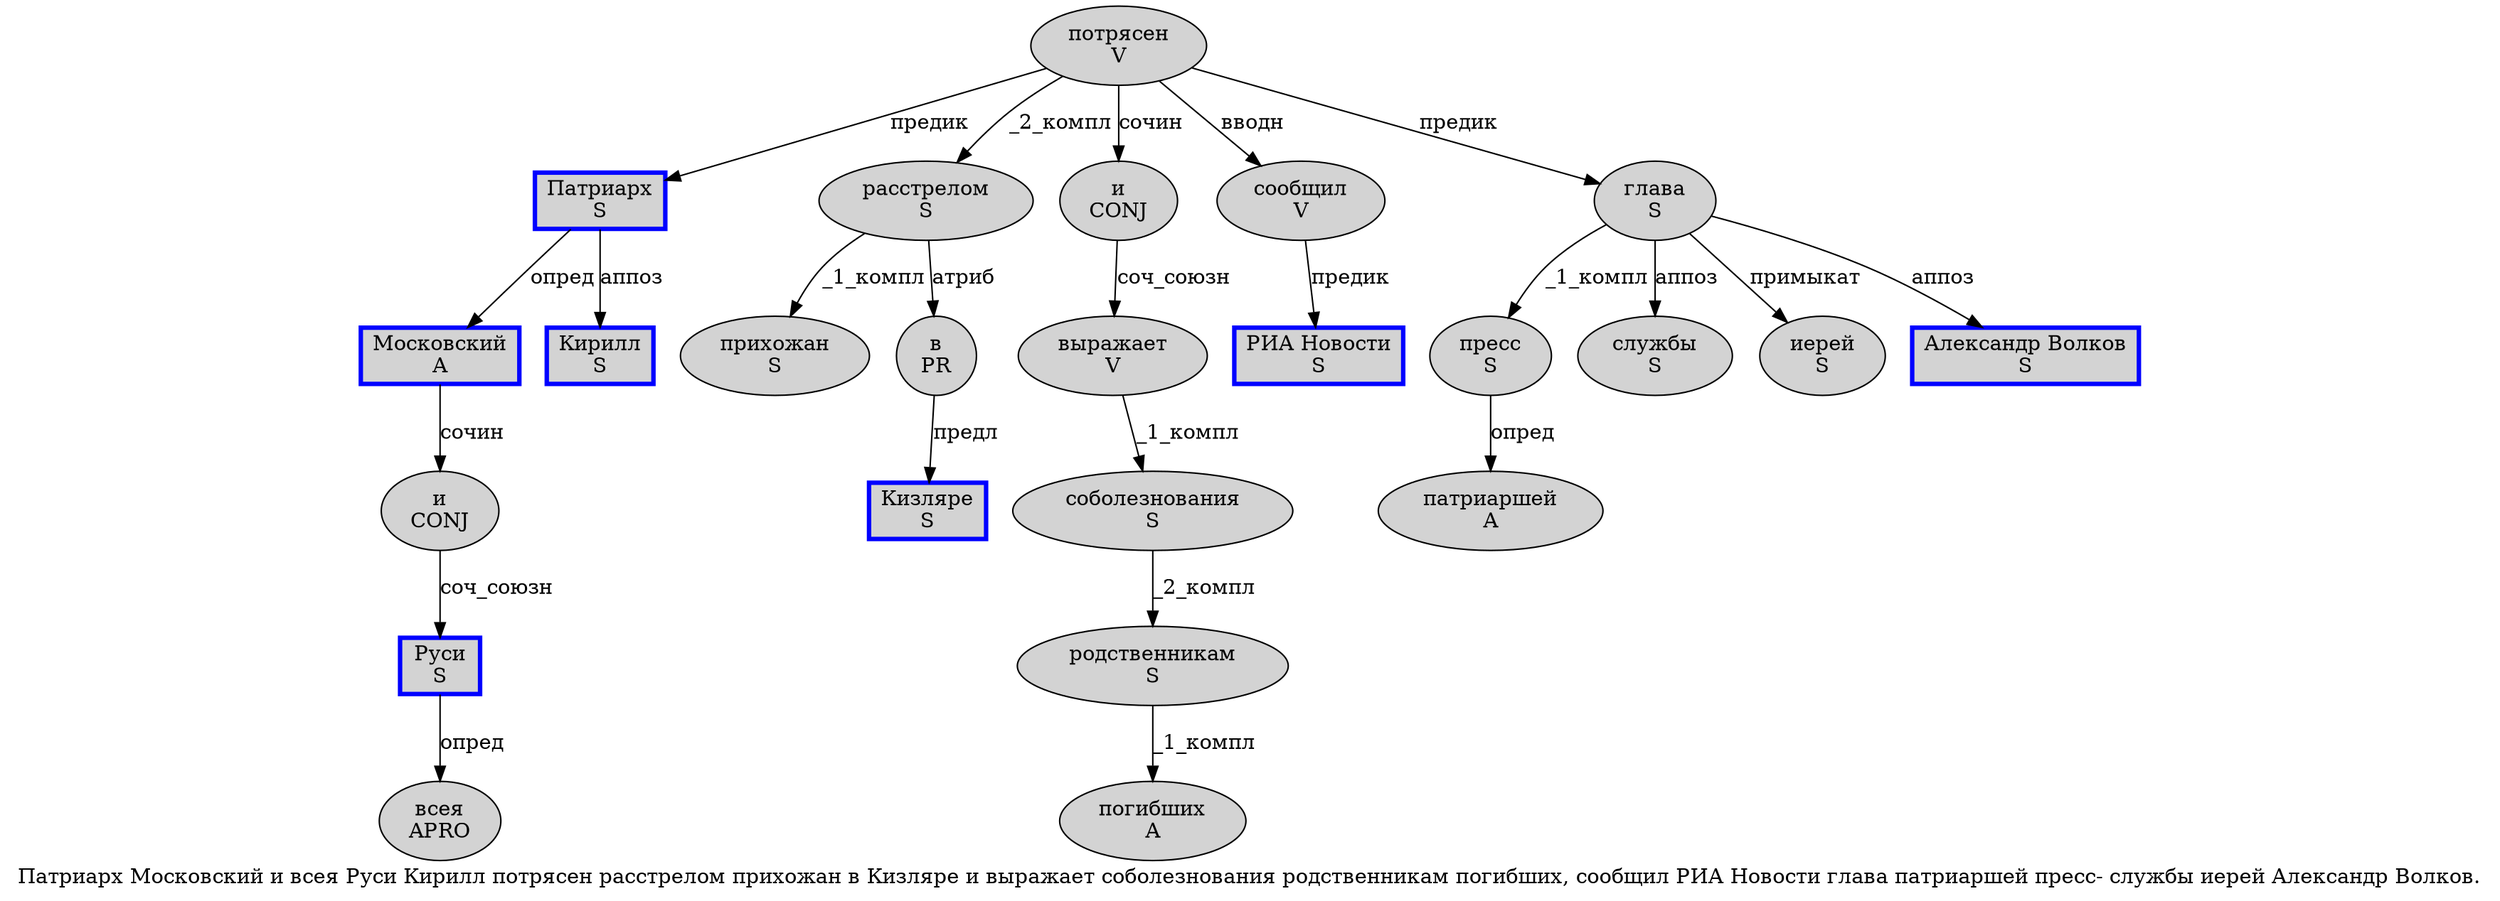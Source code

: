 digraph SENTENCE_64 {
	graph [label="Патриарх Московский и всея Руси Кирилл потрясен расстрелом прихожан в Кизляре и выражает соболезнования родственникам погибших, сообщил РИА Новости глава патриаршей пресс- службы иерей Александр Волков."]
	node [style=filled]
		0 [label="Патриарх
S" color=blue fillcolor=lightgray penwidth=3 shape=box]
		1 [label="Московский
A" color=blue fillcolor=lightgray penwidth=3 shape=box]
		2 [label="и
CONJ" color="" fillcolor=lightgray penwidth=1 shape=ellipse]
		3 [label="всея
APRO" color="" fillcolor=lightgray penwidth=1 shape=ellipse]
		4 [label="Руси
S" color=blue fillcolor=lightgray penwidth=3 shape=box]
		5 [label="Кирилл
S" color=blue fillcolor=lightgray penwidth=3 shape=box]
		6 [label="потрясен
V" color="" fillcolor=lightgray penwidth=1 shape=ellipse]
		7 [label="расстрелом
S" color="" fillcolor=lightgray penwidth=1 shape=ellipse]
		8 [label="прихожан
S" color="" fillcolor=lightgray penwidth=1 shape=ellipse]
		9 [label="в
PR" color="" fillcolor=lightgray penwidth=1 shape=ellipse]
		10 [label="Кизляре
S" color=blue fillcolor=lightgray penwidth=3 shape=box]
		11 [label="и
CONJ" color="" fillcolor=lightgray penwidth=1 shape=ellipse]
		12 [label="выражает
V" color="" fillcolor=lightgray penwidth=1 shape=ellipse]
		13 [label="соболезнования
S" color="" fillcolor=lightgray penwidth=1 shape=ellipse]
		14 [label="родственникам
S" color="" fillcolor=lightgray penwidth=1 shape=ellipse]
		15 [label="погибших
A" color="" fillcolor=lightgray penwidth=1 shape=ellipse]
		17 [label="сообщил
V" color="" fillcolor=lightgray penwidth=1 shape=ellipse]
		18 [label="РИА Новости
S" color=blue fillcolor=lightgray penwidth=3 shape=box]
		19 [label="глава
S" color="" fillcolor=lightgray penwidth=1 shape=ellipse]
		20 [label="патриаршей
A" color="" fillcolor=lightgray penwidth=1 shape=ellipse]
		21 [label="пресс
S" color="" fillcolor=lightgray penwidth=1 shape=ellipse]
		23 [label="службы
S" color="" fillcolor=lightgray penwidth=1 shape=ellipse]
		24 [label="иерей
S" color="" fillcolor=lightgray penwidth=1 shape=ellipse]
		25 [label="Александр Волков
S" color=blue fillcolor=lightgray penwidth=3 shape=box]
			14 -> 15 [label="_1_компл"]
			19 -> 21 [label="_1_компл"]
			19 -> 23 [label="аппоз"]
			19 -> 24 [label="примыкат"]
			19 -> 25 [label="аппоз"]
			21 -> 20 [label="опред"]
			12 -> 13 [label="_1_компл"]
			9 -> 10 [label="предл"]
			6 -> 0 [label="предик"]
			6 -> 7 [label="_2_компл"]
			6 -> 11 [label="сочин"]
			6 -> 17 [label="вводн"]
			6 -> 19 [label="предик"]
			4 -> 3 [label="опред"]
			11 -> 12 [label="соч_союзн"]
			1 -> 2 [label="сочин"]
			17 -> 18 [label="предик"]
			0 -> 1 [label="опред"]
			0 -> 5 [label="аппоз"]
			2 -> 4 [label="соч_союзн"]
			13 -> 14 [label="_2_компл"]
			7 -> 8 [label="_1_компл"]
			7 -> 9 [label="атриб"]
}
